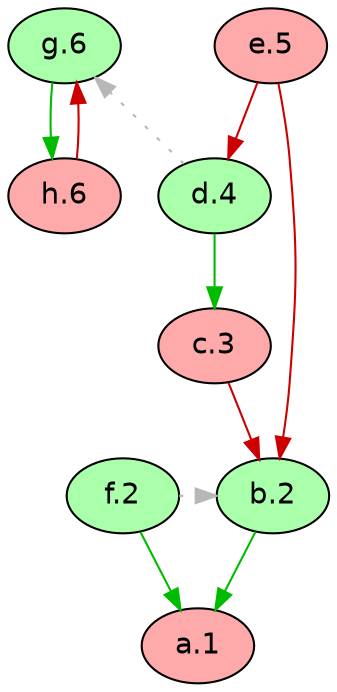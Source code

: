 digraph G {
  rankdir="TB"
  node [shape=oval style=filled fontname=Helvetica fontsize=14]
  node [fillcolor="#AAFFAA" fontcolor="#000000"] 
       b[label="b.2"] 
       f[label="f.2"] 
       d[label="d.4"] 
       g[label="g.6"]
  node [fillcolor="#FFAAAA" fontcolor="#000000"] 
       a[label="a.1"] 
       c[label="c.3"] 
       e[label="e.5"] 
       h[label="h.6"]
  edge [dir=forward color="#00BB00" style="solid"]
        "b" -> "a" 
        "f" -> "a" 
        "d" -> "c" 
        "g" -> "h" 
  edge [dir=forward color="#CC0000" style="solid"]
        "c" -> "b" 
        "e" -> "b" 
        "e" -> "d" 
        "h" -> "g" 
  edge [dir=forward color="#b7b7b7" style="dotted" constraint=false]
        "f" -> "b" 
        "d" -> "g" 

  {rank = max a}
  {rank = min e}
}